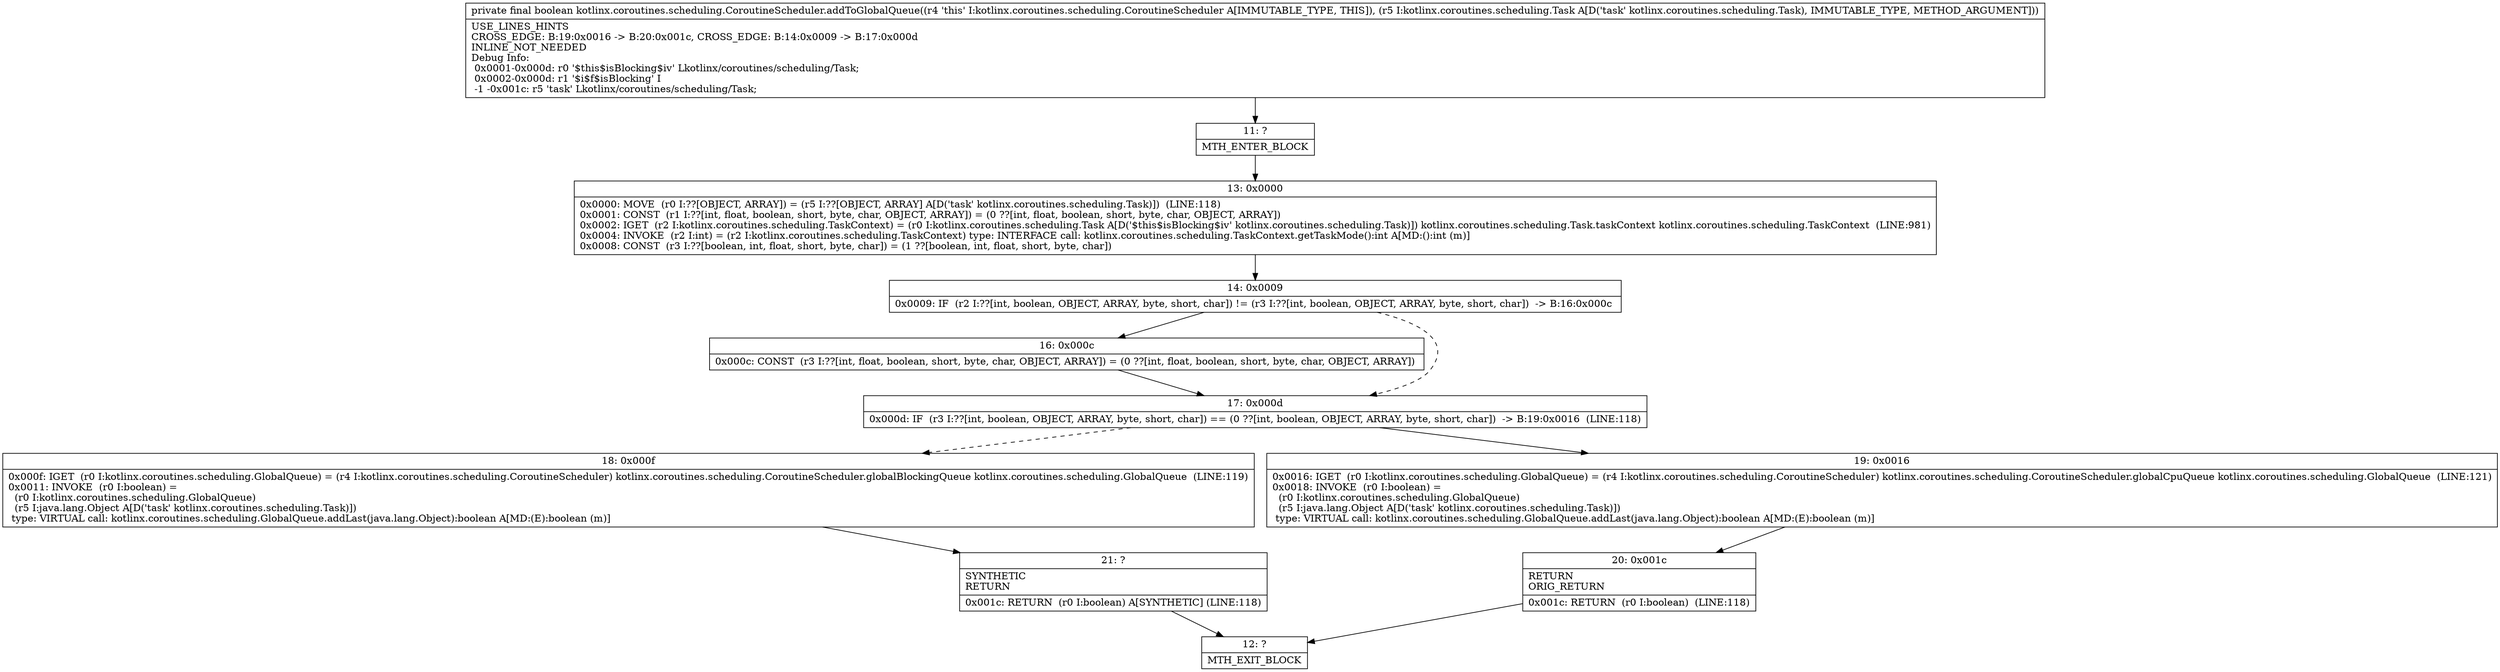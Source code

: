 digraph "CFG forkotlinx.coroutines.scheduling.CoroutineScheduler.addToGlobalQueue(Lkotlinx\/coroutines\/scheduling\/Task;)Z" {
Node_11 [shape=record,label="{11\:\ ?|MTH_ENTER_BLOCK\l}"];
Node_13 [shape=record,label="{13\:\ 0x0000|0x0000: MOVE  (r0 I:??[OBJECT, ARRAY]) = (r5 I:??[OBJECT, ARRAY] A[D('task' kotlinx.coroutines.scheduling.Task)])  (LINE:118)\l0x0001: CONST  (r1 I:??[int, float, boolean, short, byte, char, OBJECT, ARRAY]) = (0 ??[int, float, boolean, short, byte, char, OBJECT, ARRAY]) \l0x0002: IGET  (r2 I:kotlinx.coroutines.scheduling.TaskContext) = (r0 I:kotlinx.coroutines.scheduling.Task A[D('$this$isBlocking$iv' kotlinx.coroutines.scheduling.Task)]) kotlinx.coroutines.scheduling.Task.taskContext kotlinx.coroutines.scheduling.TaskContext  (LINE:981)\l0x0004: INVOKE  (r2 I:int) = (r2 I:kotlinx.coroutines.scheduling.TaskContext) type: INTERFACE call: kotlinx.coroutines.scheduling.TaskContext.getTaskMode():int A[MD:():int (m)]\l0x0008: CONST  (r3 I:??[boolean, int, float, short, byte, char]) = (1 ??[boolean, int, float, short, byte, char]) \l}"];
Node_14 [shape=record,label="{14\:\ 0x0009|0x0009: IF  (r2 I:??[int, boolean, OBJECT, ARRAY, byte, short, char]) != (r3 I:??[int, boolean, OBJECT, ARRAY, byte, short, char])  \-\> B:16:0x000c \l}"];
Node_16 [shape=record,label="{16\:\ 0x000c|0x000c: CONST  (r3 I:??[int, float, boolean, short, byte, char, OBJECT, ARRAY]) = (0 ??[int, float, boolean, short, byte, char, OBJECT, ARRAY]) \l}"];
Node_17 [shape=record,label="{17\:\ 0x000d|0x000d: IF  (r3 I:??[int, boolean, OBJECT, ARRAY, byte, short, char]) == (0 ??[int, boolean, OBJECT, ARRAY, byte, short, char])  \-\> B:19:0x0016  (LINE:118)\l}"];
Node_18 [shape=record,label="{18\:\ 0x000f|0x000f: IGET  (r0 I:kotlinx.coroutines.scheduling.GlobalQueue) = (r4 I:kotlinx.coroutines.scheduling.CoroutineScheduler) kotlinx.coroutines.scheduling.CoroutineScheduler.globalBlockingQueue kotlinx.coroutines.scheduling.GlobalQueue  (LINE:119)\l0x0011: INVOKE  (r0 I:boolean) = \l  (r0 I:kotlinx.coroutines.scheduling.GlobalQueue)\l  (r5 I:java.lang.Object A[D('task' kotlinx.coroutines.scheduling.Task)])\l type: VIRTUAL call: kotlinx.coroutines.scheduling.GlobalQueue.addLast(java.lang.Object):boolean A[MD:(E):boolean (m)]\l}"];
Node_21 [shape=record,label="{21\:\ ?|SYNTHETIC\lRETURN\l|0x001c: RETURN  (r0 I:boolean) A[SYNTHETIC] (LINE:118)\l}"];
Node_12 [shape=record,label="{12\:\ ?|MTH_EXIT_BLOCK\l}"];
Node_19 [shape=record,label="{19\:\ 0x0016|0x0016: IGET  (r0 I:kotlinx.coroutines.scheduling.GlobalQueue) = (r4 I:kotlinx.coroutines.scheduling.CoroutineScheduler) kotlinx.coroutines.scheduling.CoroutineScheduler.globalCpuQueue kotlinx.coroutines.scheduling.GlobalQueue  (LINE:121)\l0x0018: INVOKE  (r0 I:boolean) = \l  (r0 I:kotlinx.coroutines.scheduling.GlobalQueue)\l  (r5 I:java.lang.Object A[D('task' kotlinx.coroutines.scheduling.Task)])\l type: VIRTUAL call: kotlinx.coroutines.scheduling.GlobalQueue.addLast(java.lang.Object):boolean A[MD:(E):boolean (m)]\l}"];
Node_20 [shape=record,label="{20\:\ 0x001c|RETURN\lORIG_RETURN\l|0x001c: RETURN  (r0 I:boolean)  (LINE:118)\l}"];
MethodNode[shape=record,label="{private final boolean kotlinx.coroutines.scheduling.CoroutineScheduler.addToGlobalQueue((r4 'this' I:kotlinx.coroutines.scheduling.CoroutineScheduler A[IMMUTABLE_TYPE, THIS]), (r5 I:kotlinx.coroutines.scheduling.Task A[D('task' kotlinx.coroutines.scheduling.Task), IMMUTABLE_TYPE, METHOD_ARGUMENT]))  | USE_LINES_HINTS\lCROSS_EDGE: B:19:0x0016 \-\> B:20:0x001c, CROSS_EDGE: B:14:0x0009 \-\> B:17:0x000d\lINLINE_NOT_NEEDED\lDebug Info:\l  0x0001\-0x000d: r0 '$this$isBlocking$iv' Lkotlinx\/coroutines\/scheduling\/Task;\l  0x0002\-0x000d: r1 '$i$f$isBlocking' I\l  \-1 \-0x001c: r5 'task' Lkotlinx\/coroutines\/scheduling\/Task;\l}"];
MethodNode -> Node_11;Node_11 -> Node_13;
Node_13 -> Node_14;
Node_14 -> Node_16;
Node_14 -> Node_17[style=dashed];
Node_16 -> Node_17;
Node_17 -> Node_18[style=dashed];
Node_17 -> Node_19;
Node_18 -> Node_21;
Node_21 -> Node_12;
Node_19 -> Node_20;
Node_20 -> Node_12;
}

